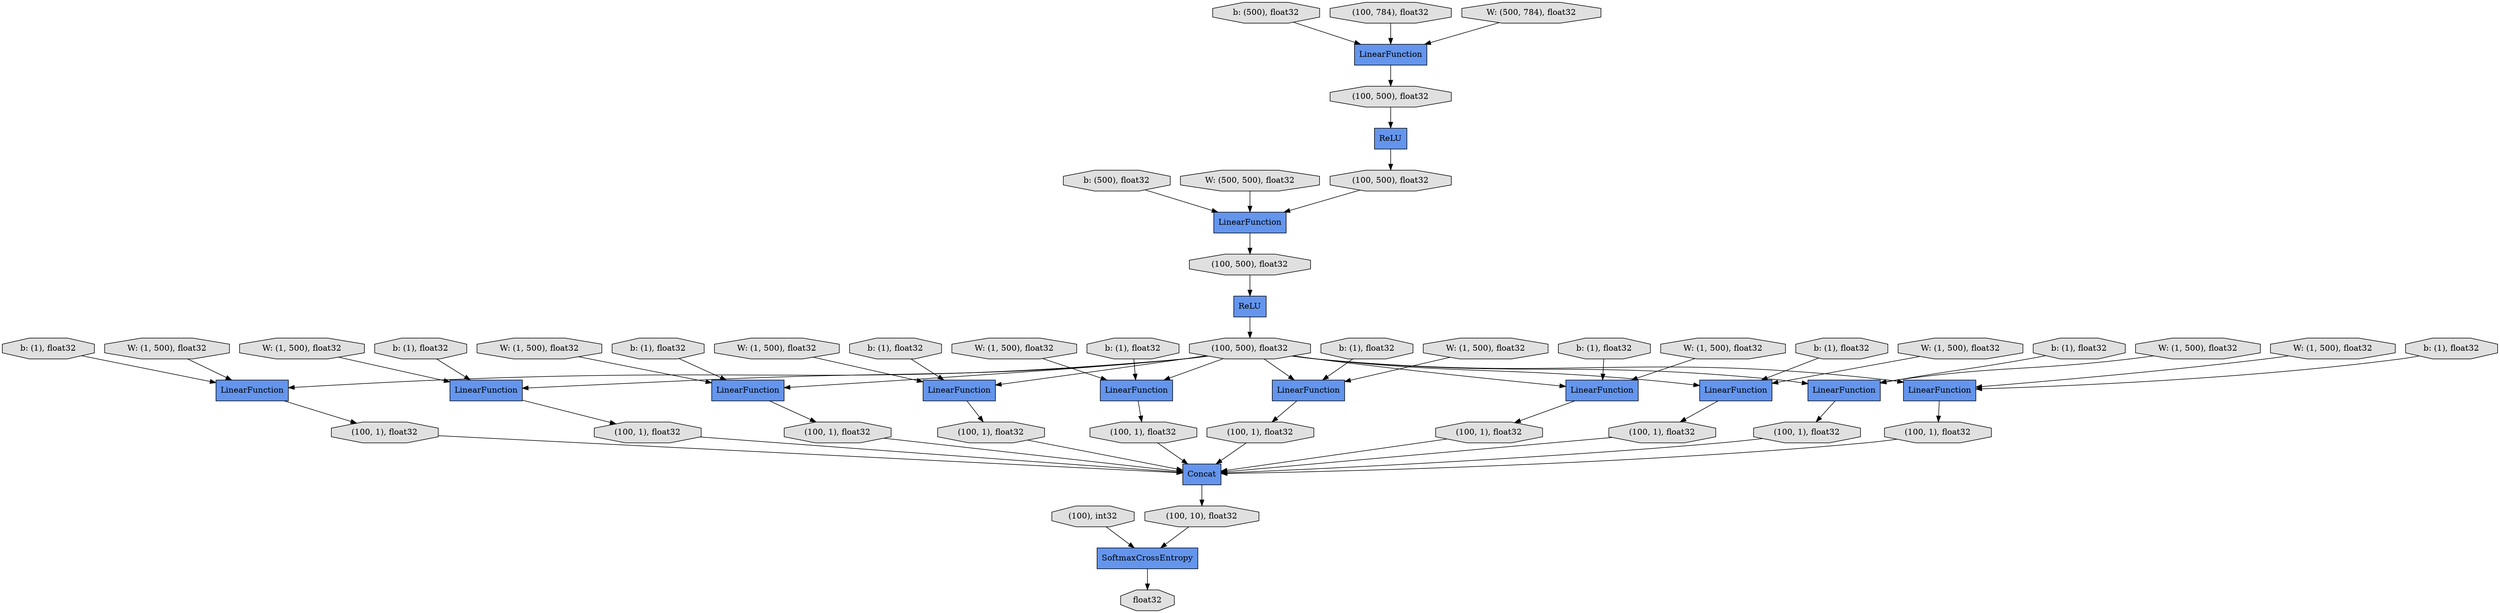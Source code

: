 digraph graphname{rankdir=TB;140162959136808 [label="(100, 1), float32",shape="octagon",fillcolor="#E0E0E0",style="filled"];140163222657064 [label="(100, 1), float32",shape="octagon",fillcolor="#E0E0E0",style="filled"];140162961909800 [label="LinearFunction",shape="record",fillcolor="#6495ED",style="filled"];140162815125600 [label="b: (1), float32",shape="octagon",fillcolor="#E0E0E0",style="filled"];140162816249984 [label="(100, 1), float32",shape="octagon",fillcolor="#E0E0E0",style="filled"];140163050813592 [label="LinearFunction",shape="record",fillcolor="#6495ED",style="filled"];140162815228056 [label="W: (1, 500), float32",shape="octagon",fillcolor="#E0E0E0",style="filled"];140162815819904 [label="b: (500), float32",shape="octagon",fillcolor="#E0E0E0",style="filled"];140162951717104 [label="(100, 1), float32",shape="octagon",fillcolor="#E0E0E0",style="filled"];140162815271152 [label="W: (1, 500), float32",shape="octagon",fillcolor="#E0E0E0",style="filled"];140162816205096 [label="LinearFunction",shape="record",fillcolor="#6495ED",style="filled"];140163222655272 [label="LinearFunction",shape="record",fillcolor="#6495ED",style="filled"];140162815273280 [label="W: (1, 500), float32",shape="octagon",fillcolor="#E0E0E0",style="filled"];140162816250208 [label="LinearFunction",shape="record",fillcolor="#6495ED",style="filled"];140163222657400 [label="(100, 1), float32",shape="octagon",fillcolor="#E0E0E0",style="filled"];140162959022456 [label="(100, 1), float32",shape="octagon",fillcolor="#E0E0E0",style="filled"];140162816250264 [label="LinearFunction",shape="record",fillcolor="#6495ED",style="filled"];140162815271320 [label="b: (1), float32",shape="octagon",fillcolor="#E0E0E0",style="filled"];140162816287128 [label="LinearFunction",shape="record",fillcolor="#6495ED",style="filled"];140162815271376 [label="b: (1), float32",shape="octagon",fillcolor="#E0E0E0",style="filled"];140162815185360 [label="b: (1), float32",shape="octagon",fillcolor="#E0E0E0",style="filled"];140162815273504 [label="b: (1), float32",shape="octagon",fillcolor="#E0E0E0",style="filled"];140162815226488 [label="b: (1), float32",shape="octagon",fillcolor="#E0E0E0",style="filled"];140162815535760 [label="W: (1, 500), float32",shape="octagon",fillcolor="#E0E0E0",style="filled"];140162816287576 [label="ReLU",shape="record",fillcolor="#6495ED",style="filled"];140162817829744 [label="(100, 500), float32",shape="octagon",fillcolor="#E0E0E0",style="filled"];140162819130256 [label="(100, 1), float32",shape="octagon",fillcolor="#E0E0E0",style="filled"];140162815228840 [label="b: (1), float32",shape="octagon",fillcolor="#E0E0E0",style="filled"];140162816420776 [label="W: (1, 500), float32",shape="octagon",fillcolor="#E0E0E0",style="filled"];140162815271824 [label="W: (1, 500), float32",shape="octagon",fillcolor="#E0E0E0",style="filled"];140162815274008 [label="W: (1, 500), float32",shape="octagon",fillcolor="#E0E0E0",style="filled"];140162815228952 [label="b: (500), float32",shape="octagon",fillcolor="#E0E0E0",style="filled"];140162816250992 [label="(100), int32",shape="octagon",fillcolor="#E0E0E0",style="filled"];140162815274960 [label="b: (1), float32",shape="octagon",fillcolor="#E0E0E0",style="filled"];140162817828008 [label="SoftmaxCrossEntropy",shape="record",fillcolor="#6495ED",style="filled"];140162815227104 [label="W: (1, 500), float32",shape="octagon",fillcolor="#E0E0E0",style="filled"];140162815274232 [label="b: (1), float32",shape="octagon",fillcolor="#E0E0E0",style="filled"];140162817828120 [label="(100, 784), float32",shape="octagon",fillcolor="#E0E0E0",style="filled"];140162953500600 [label="ReLU",shape="record",fillcolor="#6495ED",style="filled"];140162815272440 [label="b: (1), float32",shape="octagon",fillcolor="#E0E0E0",style="filled"];140162953500152 [label="LinearFunction",shape="record",fillcolor="#6495ED",style="filled"];140163231440400 [label="(100, 1), float32",shape="octagon",fillcolor="#E0E0E0",style="filled"];140162949025296 [label="LinearFunction",shape="record",fillcolor="#6495ED",style="filled"];140163222656560 [label="Concat",shape="record",fillcolor="#6495ED",style="filled"];140163045391944 [label="LinearFunction",shape="record",fillcolor="#6495ED",style="filled"];140162949025352 [label="(100, 500), float32",shape="octagon",fillcolor="#E0E0E0",style="filled"];140163222656616 [label="LinearFunction",shape="record",fillcolor="#6495ED",style="filled"];140162815229456 [label="W: (500, 500), float32",shape="octagon",fillcolor="#E0E0E0",style="filled"];140162996584064 [label="(100, 1), float32",shape="octagon",fillcolor="#E0E0E0",style="filled"];140162817042080 [label="(100, 1), float32",shape="octagon",fillcolor="#E0E0E0",style="filled"];140162819786456 [label="LinearFunction",shape="record",fillcolor="#6495ED",style="filled"];140162815274736 [label="W: (1, 500), float32",shape="octagon",fillcolor="#E0E0E0",style="filled"];140162815717104 [label="W: (500, 784), float32",shape="octagon",fillcolor="#E0E0E0",style="filled"];140162949025576 [label="(100, 500), float32",shape="octagon",fillcolor="#E0E0E0",style="filled"];140163222656840 [label="(100, 10), float32",shape="octagon",fillcolor="#E0E0E0",style="filled"];140162817828736 [label="(100, 500), float32",shape="octagon",fillcolor="#E0E0E0",style="filled"];140162815612856 [label="W: (1, 500), float32",shape="octagon",fillcolor="#E0E0E0",style="filled"];140162959138768 [label="float32",shape="octagon",fillcolor="#E0E0E0",style="filled"];140162949025296 -> 140162959136808;140162816250208 -> 140162959022456;140162949025352 -> 140163050813592;140162815229456 -> 140162816287128;140162953500600 -> 140162817828736;140162815612856 -> 140162816250264;140162816420776 -> 140162816250208;140162815271320 -> 140162819786456;140162816287576 -> 140162949025352;140162817828008 -> 140162959138768;140162816250264 -> 140162816249984;140162817042080 -> 140163222656560;140162815273280 -> 140163045391944;140162815274960 -> 140163222656616;140162815185360 -> 140163222655272;140162949025352 -> 140163222656616;140163050813592 -> 140162951717104;140162961909800 -> 140162996584064;140162815717104 -> 140162953500152;140162815819904 -> 140162953500152;140162815274008 -> 140162816205096;140162815125600 -> 140162816250264;140162815274736 -> 140163222656616;140163222656616 -> 140163222657400;140162949025352 -> 140162816250264;140162816250992 -> 140162817828008;140162953500152 -> 140162817829744;140162815535760 -> 140163222655272;140162949025352 -> 140162961909800;140162817829744 -> 140162953500600;140162816249984 -> 140163222656560;140163231440400 -> 140163222656560;140162816205096 -> 140162819130256;140163222655272 -> 140163222657064;140162949025352 -> 140162949025296;140162817828120 -> 140162953500152;140162817828736 -> 140162816287128;140162815271376 -> 140162961909800;140162815227104 -> 140163050813592;140162819130256 -> 140163222656560;140162819786456 -> 140162817042080;140162949025576 -> 140162816287576;140162996584064 -> 140163222656560;140162815228056 -> 140162949025296;140162815228840 -> 140162949025296;140162815271152 -> 140162961909800;140162816287128 -> 140162949025576;140162951717104 -> 140163222656560;140162949025352 -> 140162816205096;140162949025352 -> 140163045391944;140163222656560 -> 140163222656840;140162949025352 -> 140163222655272;140162815228952 -> 140162816287128;140162949025352 -> 140162819786456;140163222656840 -> 140162817828008;140162959022456 -> 140163222656560;140163222657400 -> 140163222656560;140162959136808 -> 140163222656560;140163222657064 -> 140163222656560;140162949025352 -> 140162816250208;140162815272440 -> 140162816250208;140162815271824 -> 140162819786456;140162815274232 -> 140162816205096;140163045391944 -> 140163231440400;140162815273504 -> 140163045391944;140162815226488 -> 140163050813592;}